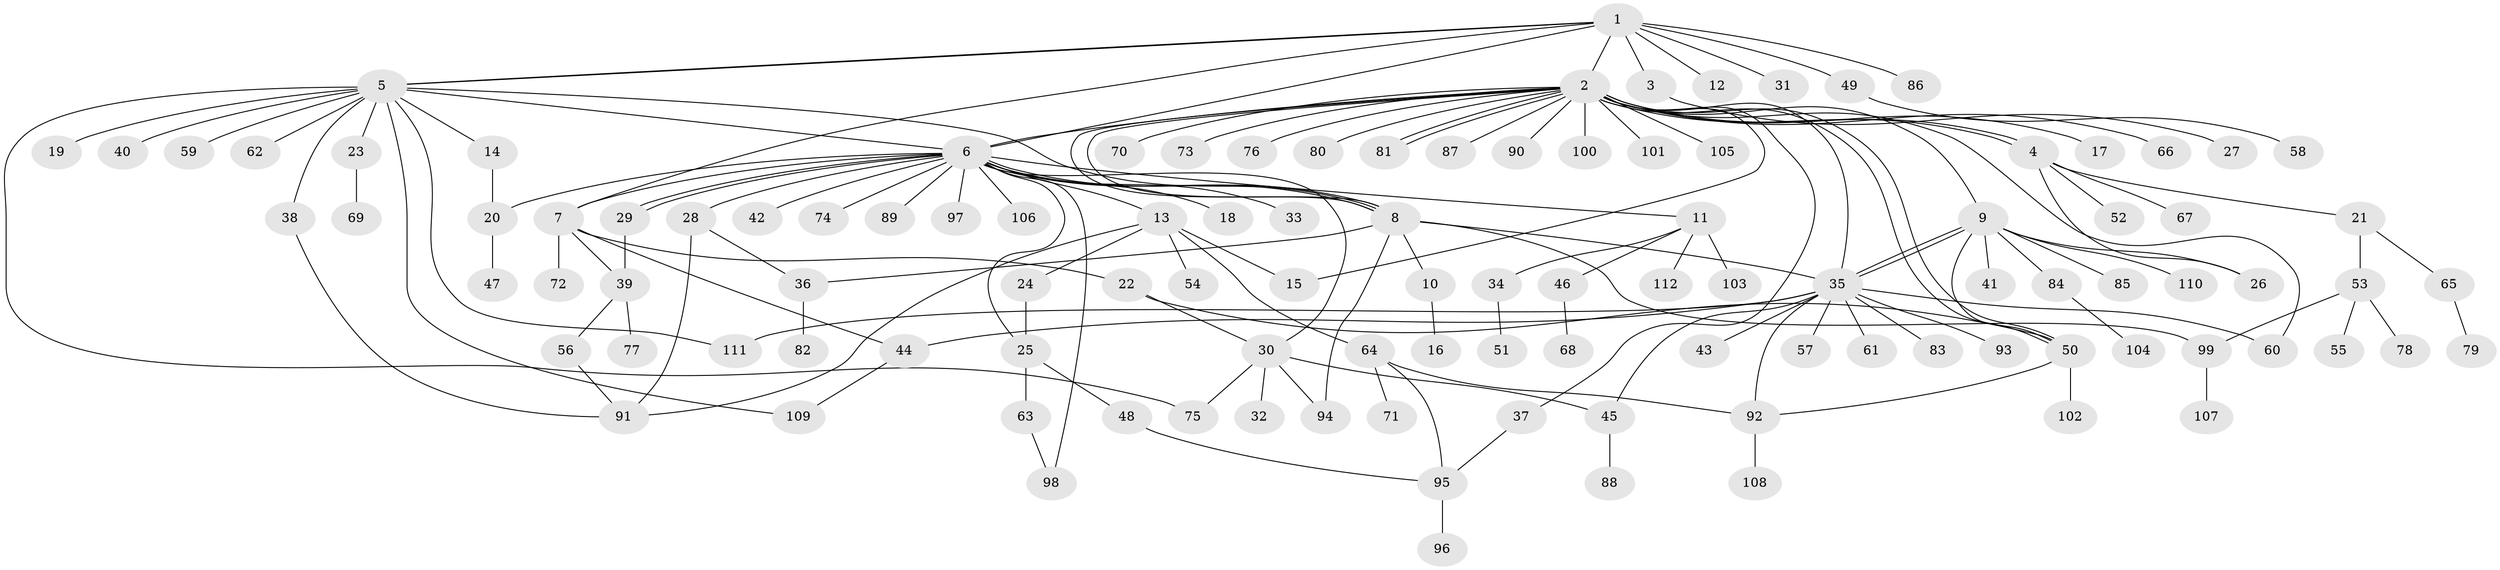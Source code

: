 // Generated by graph-tools (version 1.1) at 2025/11/02/27/25 16:11:14]
// undirected, 112 vertices, 151 edges
graph export_dot {
graph [start="1"]
  node [color=gray90,style=filled];
  1;
  2;
  3;
  4;
  5;
  6;
  7;
  8;
  9;
  10;
  11;
  12;
  13;
  14;
  15;
  16;
  17;
  18;
  19;
  20;
  21;
  22;
  23;
  24;
  25;
  26;
  27;
  28;
  29;
  30;
  31;
  32;
  33;
  34;
  35;
  36;
  37;
  38;
  39;
  40;
  41;
  42;
  43;
  44;
  45;
  46;
  47;
  48;
  49;
  50;
  51;
  52;
  53;
  54;
  55;
  56;
  57;
  58;
  59;
  60;
  61;
  62;
  63;
  64;
  65;
  66;
  67;
  68;
  69;
  70;
  71;
  72;
  73;
  74;
  75;
  76;
  77;
  78;
  79;
  80;
  81;
  82;
  83;
  84;
  85;
  86;
  87;
  88;
  89;
  90;
  91;
  92;
  93;
  94;
  95;
  96;
  97;
  98;
  99;
  100;
  101;
  102;
  103;
  104;
  105;
  106;
  107;
  108;
  109;
  110;
  111;
  112;
  1 -- 2;
  1 -- 3;
  1 -- 5;
  1 -- 5;
  1 -- 6;
  1 -- 7;
  1 -- 12;
  1 -- 31;
  1 -- 49;
  1 -- 86;
  2 -- 4;
  2 -- 4;
  2 -- 6;
  2 -- 8;
  2 -- 8;
  2 -- 9;
  2 -- 15;
  2 -- 17;
  2 -- 35;
  2 -- 37;
  2 -- 50;
  2 -- 50;
  2 -- 60;
  2 -- 66;
  2 -- 70;
  2 -- 73;
  2 -- 76;
  2 -- 80;
  2 -- 81;
  2 -- 81;
  2 -- 87;
  2 -- 90;
  2 -- 100;
  2 -- 101;
  2 -- 105;
  3 -- 27;
  4 -- 21;
  4 -- 26;
  4 -- 52;
  4 -- 67;
  5 -- 6;
  5 -- 8;
  5 -- 14;
  5 -- 19;
  5 -- 23;
  5 -- 38;
  5 -- 40;
  5 -- 59;
  5 -- 62;
  5 -- 75;
  5 -- 109;
  5 -- 111;
  6 -- 7;
  6 -- 8;
  6 -- 8;
  6 -- 11;
  6 -- 13;
  6 -- 18;
  6 -- 20;
  6 -- 25;
  6 -- 28;
  6 -- 29;
  6 -- 29;
  6 -- 30;
  6 -- 33;
  6 -- 42;
  6 -- 74;
  6 -- 89;
  6 -- 97;
  6 -- 98;
  6 -- 106;
  7 -- 22;
  7 -- 39;
  7 -- 44;
  7 -- 72;
  8 -- 10;
  8 -- 35;
  8 -- 36;
  8 -- 94;
  8 -- 99;
  9 -- 26;
  9 -- 35;
  9 -- 35;
  9 -- 41;
  9 -- 50;
  9 -- 84;
  9 -- 85;
  9 -- 110;
  10 -- 16;
  11 -- 34;
  11 -- 46;
  11 -- 103;
  11 -- 112;
  13 -- 15;
  13 -- 24;
  13 -- 54;
  13 -- 64;
  13 -- 91;
  14 -- 20;
  20 -- 47;
  21 -- 53;
  21 -- 65;
  22 -- 30;
  22 -- 50;
  23 -- 69;
  24 -- 25;
  25 -- 48;
  25 -- 63;
  28 -- 36;
  28 -- 91;
  29 -- 39;
  30 -- 32;
  30 -- 45;
  30 -- 75;
  30 -- 94;
  34 -- 51;
  35 -- 43;
  35 -- 44;
  35 -- 45;
  35 -- 57;
  35 -- 60;
  35 -- 61;
  35 -- 83;
  35 -- 92;
  35 -- 93;
  35 -- 111;
  36 -- 82;
  37 -- 95;
  38 -- 91;
  39 -- 56;
  39 -- 77;
  44 -- 109;
  45 -- 88;
  46 -- 68;
  48 -- 95;
  49 -- 58;
  50 -- 92;
  50 -- 102;
  53 -- 55;
  53 -- 78;
  53 -- 99;
  56 -- 91;
  63 -- 98;
  64 -- 71;
  64 -- 92;
  64 -- 95;
  65 -- 79;
  84 -- 104;
  92 -- 108;
  95 -- 96;
  99 -- 107;
}

